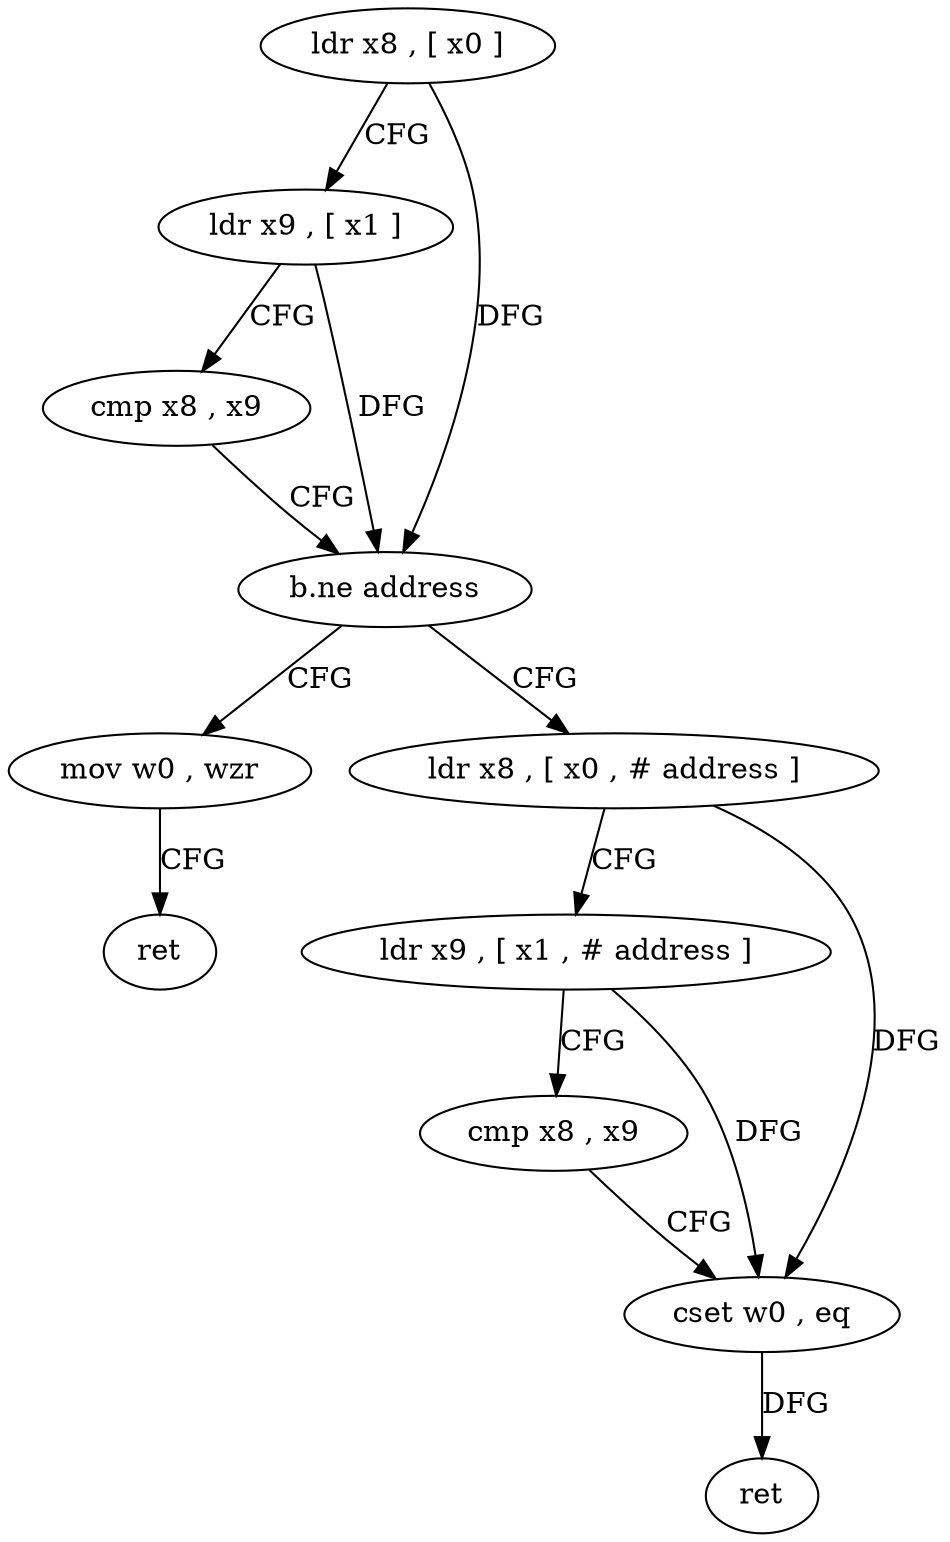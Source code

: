 digraph "func" {
"4228376" [label = "ldr x8 , [ x0 ]" ]
"4228380" [label = "ldr x9 , [ x1 ]" ]
"4228384" [label = "cmp x8 , x9" ]
"4228388" [label = "b.ne address" ]
"4228412" [label = "mov w0 , wzr" ]
"4228392" [label = "ldr x8 , [ x0 , # address ]" ]
"4228416" [label = "ret" ]
"4228396" [label = "ldr x9 , [ x1 , # address ]" ]
"4228400" [label = "cmp x8 , x9" ]
"4228404" [label = "cset w0 , eq" ]
"4228408" [label = "ret" ]
"4228376" -> "4228380" [ label = "CFG" ]
"4228376" -> "4228388" [ label = "DFG" ]
"4228380" -> "4228384" [ label = "CFG" ]
"4228380" -> "4228388" [ label = "DFG" ]
"4228384" -> "4228388" [ label = "CFG" ]
"4228388" -> "4228412" [ label = "CFG" ]
"4228388" -> "4228392" [ label = "CFG" ]
"4228412" -> "4228416" [ label = "CFG" ]
"4228392" -> "4228396" [ label = "CFG" ]
"4228392" -> "4228404" [ label = "DFG" ]
"4228396" -> "4228400" [ label = "CFG" ]
"4228396" -> "4228404" [ label = "DFG" ]
"4228400" -> "4228404" [ label = "CFG" ]
"4228404" -> "4228408" [ label = "DFG" ]
}
